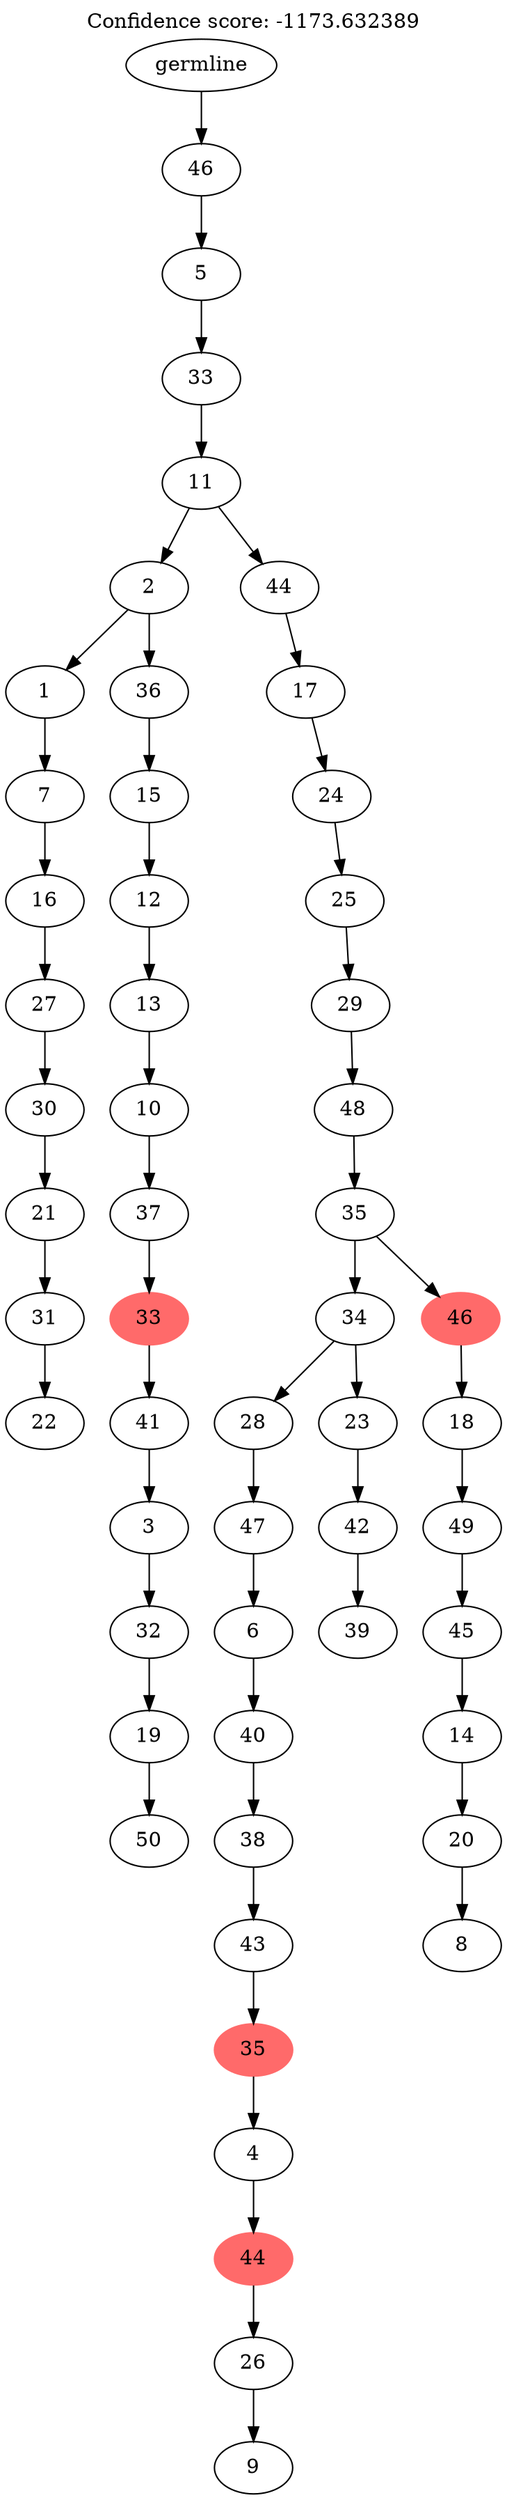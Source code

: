 digraph g {
	"53" -> "54";
	"54" [label="22"];
	"52" -> "53";
	"53" [label="31"];
	"51" -> "52";
	"52" [label="21"];
	"50" -> "51";
	"51" [label="30"];
	"49" -> "50";
	"50" [label="27"];
	"48" -> "49";
	"49" [label="16"];
	"47" -> "48";
	"48" [label="7"];
	"45" -> "46";
	"46" [label="50"];
	"44" -> "45";
	"45" [label="19"];
	"43" -> "44";
	"44" [label="32"];
	"42" -> "43";
	"43" [label="3"];
	"41" -> "42";
	"42" [label="41"];
	"40" -> "41";
	"41" [color=indianred1, style=filled, label="33"];
	"39" -> "40";
	"40" [label="37"];
	"38" -> "39";
	"39" [label="10"];
	"37" -> "38";
	"38" [label="13"];
	"36" -> "37";
	"37" [label="12"];
	"35" -> "36";
	"36" [label="15"];
	"34" -> "35";
	"35" [label="36"];
	"34" -> "47";
	"47" [label="1"];
	"32" -> "33";
	"33" [label="9"];
	"31" -> "32";
	"32" [label="26"];
	"30" -> "31";
	"31" [color=indianred1, style=filled, label="44"];
	"29" -> "30";
	"30" [label="4"];
	"28" -> "29";
	"29" [color=indianred1, style=filled, label="35"];
	"27" -> "28";
	"28" [label="43"];
	"26" -> "27";
	"27" [label="38"];
	"25" -> "26";
	"26" [label="40"];
	"24" -> "25";
	"25" [label="6"];
	"23" -> "24";
	"24" [label="47"];
	"21" -> "22";
	"22" [label="39"];
	"20" -> "21";
	"21" [label="42"];
	"19" -> "20";
	"20" [label="23"];
	"19" -> "23";
	"23" [label="28"];
	"17" -> "18";
	"18" [label="8"];
	"16" -> "17";
	"17" [label="20"];
	"15" -> "16";
	"16" [label="14"];
	"14" -> "15";
	"15" [label="45"];
	"13" -> "14";
	"14" [label="49"];
	"12" -> "13";
	"13" [label="18"];
	"11" -> "12";
	"12" [color=indianred1, style=filled, label="46"];
	"11" -> "19";
	"19" [label="34"];
	"10" -> "11";
	"11" [label="35"];
	"9" -> "10";
	"10" [label="48"];
	"8" -> "9";
	"9" [label="29"];
	"7" -> "8";
	"8" [label="25"];
	"6" -> "7";
	"7" [label="24"];
	"5" -> "6";
	"6" [label="17"];
	"4" -> "5";
	"5" [label="44"];
	"4" -> "34";
	"34" [label="2"];
	"3" -> "4";
	"4" [label="11"];
	"2" -> "3";
	"3" [label="33"];
	"1" -> "2";
	"2" [label="5"];
	"0" -> "1";
	"1" [label="46"];
	"0" [label="germline"];
	labelloc="t";
	label="Confidence score: -1173.632389";
}
